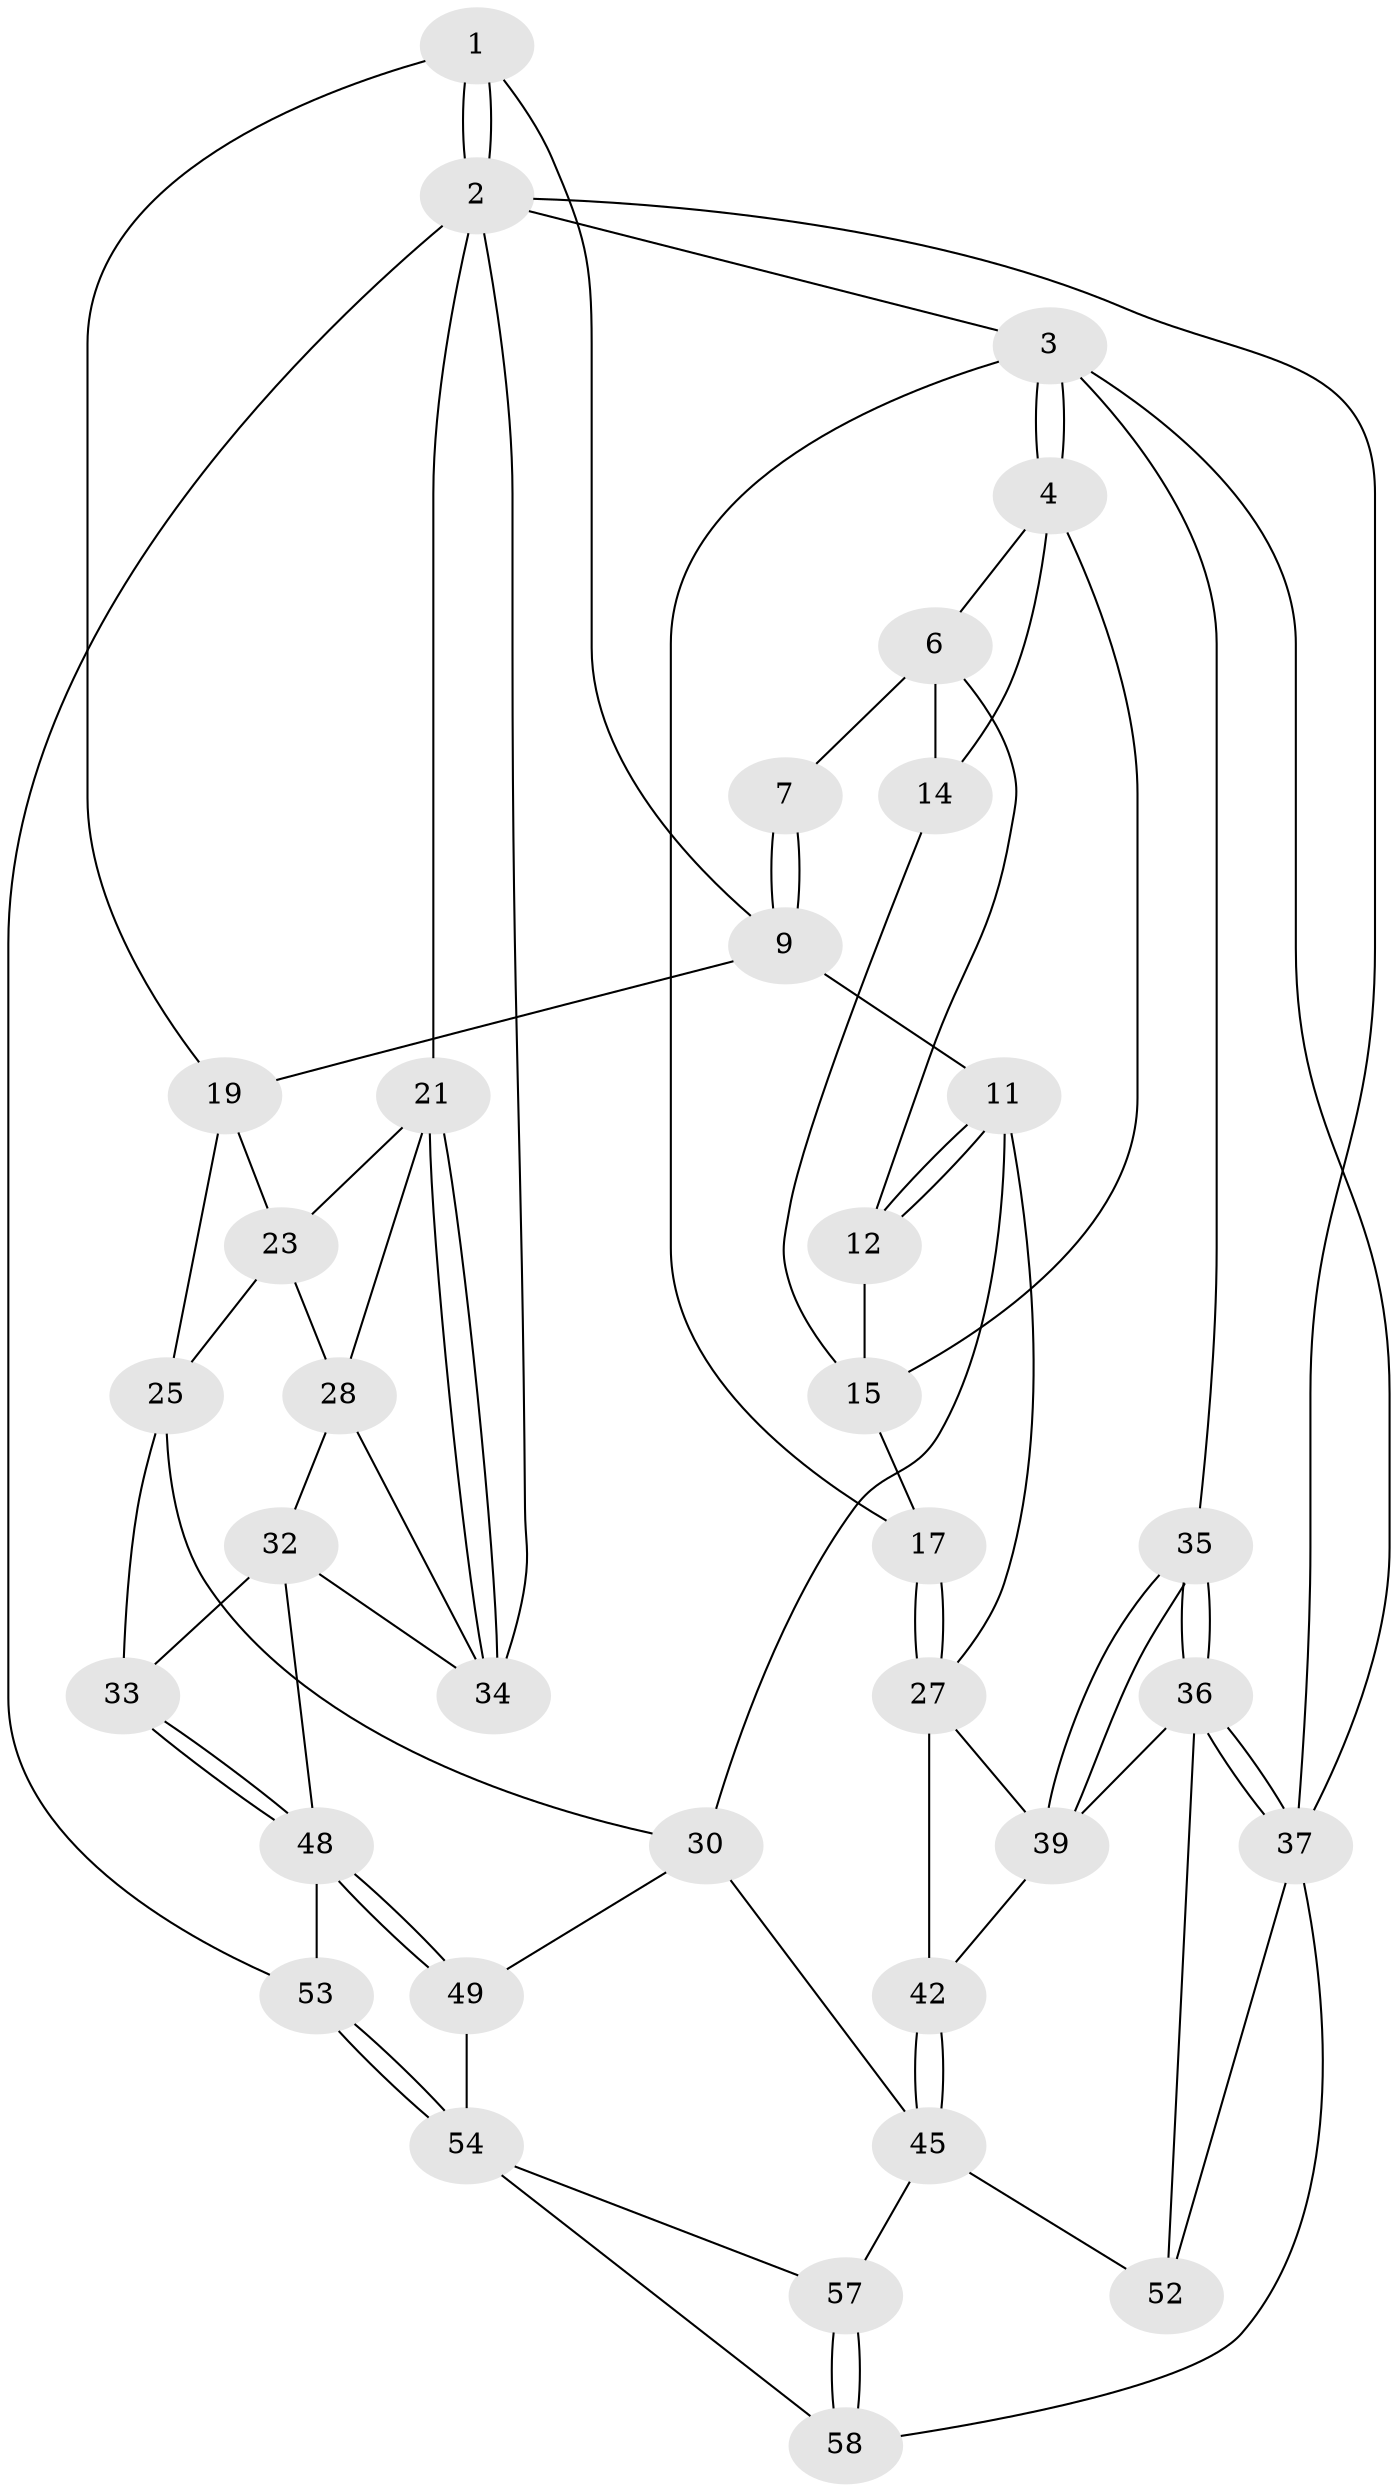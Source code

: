 // original degree distribution, {3: 0.034482758620689655, 5: 0.41379310344827586, 4: 0.29310344827586204, 6: 0.25862068965517243}
// Generated by graph-tools (version 1.1) at 2025/42/03/06/25 10:42:28]
// undirected, 35 vertices, 79 edges
graph export_dot {
graph [start="1"]
  node [color=gray90,style=filled];
  1 [pos="+0.8726009934793273+0",super="+8"];
  2 [pos="+1+0",super="+40"];
  3 [pos="+0+0",super="+18"];
  4 [pos="+0.07430457004091957+0",super="+5"];
  6 [pos="+0.31417095745089424+0",super="+13"];
  7 [pos="+0.48764592948325314+0"];
  9 [pos="+0.5590029922236269+0.10377562482781376",super="+10"];
  11 [pos="+0.48721192167520483+0.35282148980268685",super="+26"];
  12 [pos="+0.4749057258496171+0.34272712639789954"];
  14 [pos="+0.3582898975677622+0.20193259225140978"];
  15 [pos="+0.2600063827007111+0.2316641795195459",super="+16"];
  17 [pos="+0.21246350325392105+0.32413660621582924"];
  19 [pos="+0.7923041805436004+0.201286596786498",super="+20"];
  21 [pos="+1+0.22300805062167822",super="+22"];
  23 [pos="+0.8608903462570143+0.2337400244788111",super="+24"];
  25 [pos="+0.6809489692187866+0.3542890996579022",super="+29"];
  27 [pos="+0.24287564896977054+0.4708640653012687",super="+38"];
  28 [pos="+0.8762276226893674+0.4189370862350646",super="+31"];
  30 [pos="+0.5017774610518467+0.6372839694829356",super="+44"];
  32 [pos="+0.8349909343117095+0.5247893542892509",super="+47"];
  33 [pos="+0.8332408628608875+0.5258267915839637"];
  34 [pos="+1+0.47751058833401155",super="+41"];
  35 [pos="+0+0.447290502923156"];
  36 [pos="+0+0.5008369051933182",super="+46"];
  37 [pos="+0+1",super="+56"];
  39 [pos="+0.14144000021459943+0.4883831593612212",super="+43"];
  42 [pos="+0.22903366054667212+0.6368913658954466"];
  45 [pos="+0.2631846577702431+0.7708880115775149",super="+51"];
  48 [pos="+0.8132559542077481+0.5990524925395567",super="+50"];
  49 [pos="+0.5659377824604266+0.7638344983143487"];
  52 [pos="+0.183263163967668+0.8182234483046421"];
  53 [pos="+0.8789638456826836+1"];
  54 [pos="+0.7214165642008694+1",super="+55"];
  57 [pos="+0.3420125719971747+0.9456347334434794"];
  58 [pos="+0.2921681341174868+1"];
  1 -- 2;
  1 -- 2;
  1 -- 19;
  1 -- 9;
  2 -- 3;
  2 -- 21;
  2 -- 53;
  2 -- 37;
  2 -- 34;
  3 -- 4;
  3 -- 4;
  3 -- 37;
  3 -- 17;
  3 -- 35;
  4 -- 15;
  4 -- 6;
  4 -- 14;
  6 -- 7;
  6 -- 12;
  6 -- 14;
  7 -- 9;
  7 -- 9;
  9 -- 11;
  9 -- 19;
  11 -- 12;
  11 -- 12;
  11 -- 27;
  11 -- 30;
  12 -- 15;
  14 -- 15;
  15 -- 17;
  17 -- 27;
  17 -- 27;
  19 -- 23;
  19 -- 25;
  21 -- 34;
  21 -- 34;
  21 -- 28;
  21 -- 23;
  23 -- 25;
  23 -- 28;
  25 -- 30;
  25 -- 33;
  27 -- 42;
  27 -- 39;
  28 -- 32;
  28 -- 34;
  30 -- 49;
  30 -- 45;
  32 -- 33;
  32 -- 48;
  32 -- 34;
  33 -- 48;
  33 -- 48;
  35 -- 36;
  35 -- 36;
  35 -- 39;
  35 -- 39;
  36 -- 37;
  36 -- 37;
  36 -- 52;
  36 -- 39;
  37 -- 58;
  37 -- 52;
  39 -- 42;
  42 -- 45;
  42 -- 45;
  45 -- 57;
  45 -- 52;
  48 -- 49;
  48 -- 49;
  48 -- 53;
  49 -- 54;
  53 -- 54;
  53 -- 54;
  54 -- 58;
  54 -- 57;
  57 -- 58;
  57 -- 58;
}
